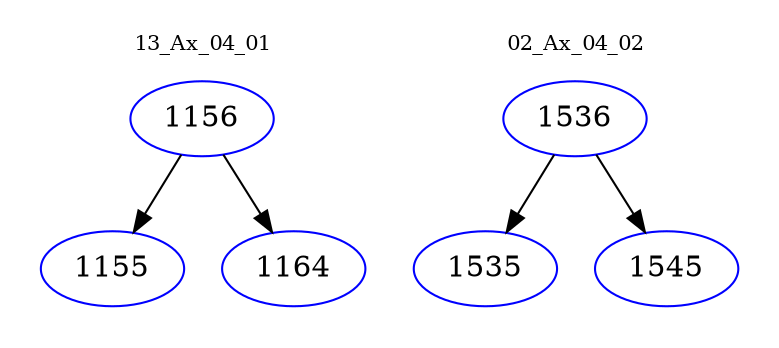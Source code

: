digraph{
subgraph cluster_0 {
color = white
label = "13_Ax_04_01";
fontsize=10;
T0_1156 [label="1156", color="blue"]
T0_1156 -> T0_1155 [color="black"]
T0_1155 [label="1155", color="blue"]
T0_1156 -> T0_1164 [color="black"]
T0_1164 [label="1164", color="blue"]
}
subgraph cluster_1 {
color = white
label = "02_Ax_04_02";
fontsize=10;
T1_1536 [label="1536", color="blue"]
T1_1536 -> T1_1535 [color="black"]
T1_1535 [label="1535", color="blue"]
T1_1536 -> T1_1545 [color="black"]
T1_1545 [label="1545", color="blue"]
}
}
